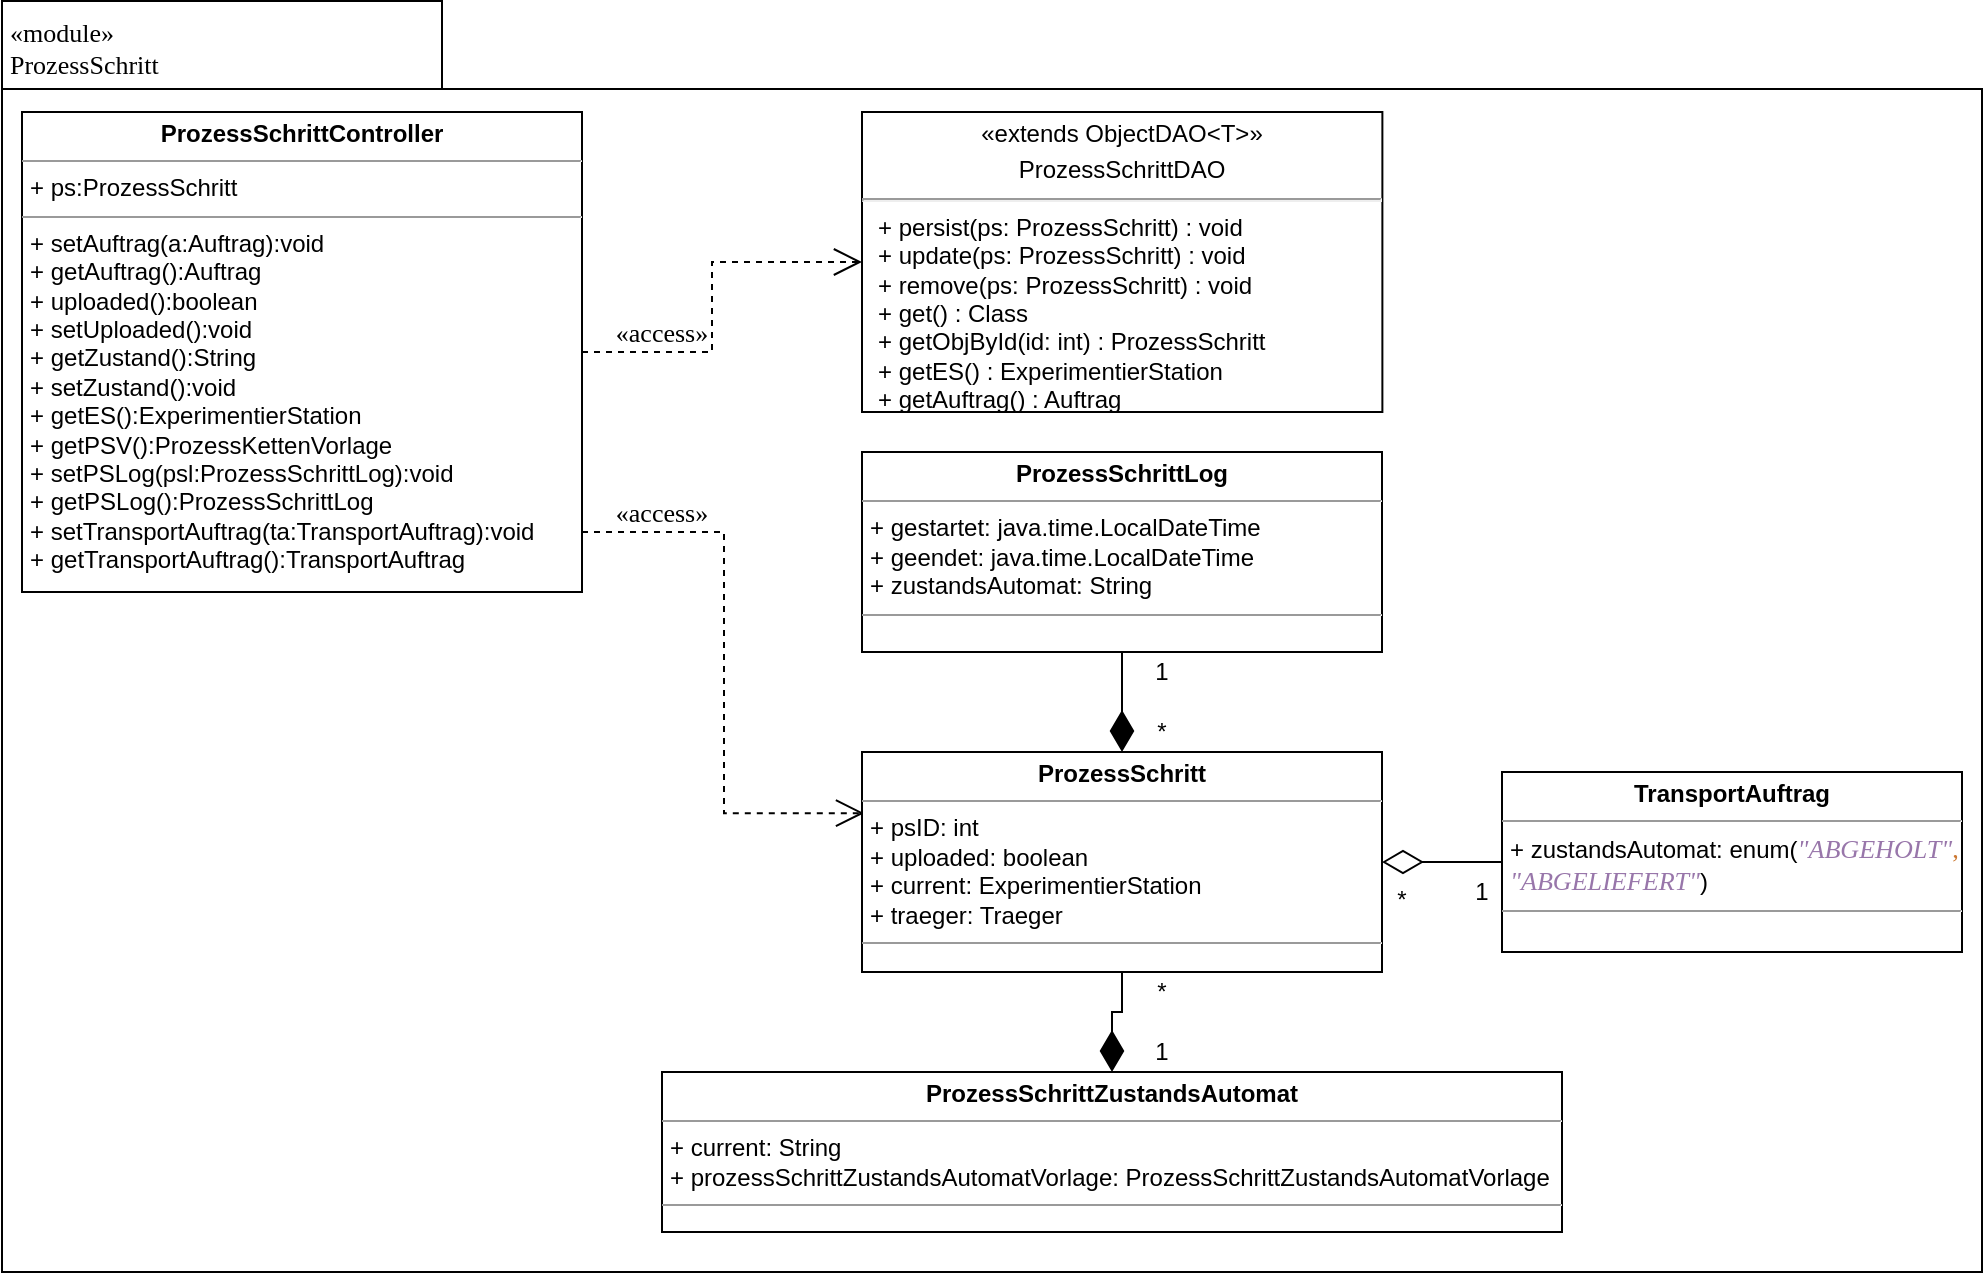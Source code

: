 <mxfile version="12.4.3" type="device" pages="1"><diagram name="Page-1" id="b5b7bab2-c9e2-2cf4-8b2a-24fd1a2a6d21"><mxGraphModel dx="1422" dy="772" grid="1" gridSize="10" guides="1" tooltips="1" connect="1" arrows="1" fold="1" page="1" pageScale="1" pageWidth="827" pageHeight="1169" background="#ffffff" math="0" shadow="0"><root><mxCell id="0"/><mxCell id="1" parent="0"/><mxCell id="6e0c8c40b5770093-72" value="" style="shape=folder;fontStyle=1;spacingTop=10;tabWidth=220;tabHeight=44;tabPosition=left;html=1;rounded=0;shadow=0;comic=0;labelBackgroundColor=none;strokeWidth=1;fillColor=none;fontFamily=Verdana;fontSize=10;align=center;" parent="1" vertex="1"><mxGeometry x="330" y="114.5" width="990" height="635.5" as="geometry"/></mxCell><mxCell id="7oXmfgp09C73DO8nsjmU-13" value="&lt;font style=&quot;font-size: 13px&quot;&gt;«module»&lt;br&gt;ProzessSchritt&lt;/font&gt;" style="text;html=1;align=left;verticalAlign=top;spacingTop=-4;fontSize=10;fontFamily=Verdana" vertex="1" parent="1"><mxGeometry x="331.71" y="120" width="163.5" height="15.5" as="geometry"/></mxCell><mxCell id="7oXmfgp09C73DO8nsjmU-185" style="edgeStyle=orthogonalEdgeStyle;rounded=0;orthogonalLoop=1;jettySize=auto;html=1;dashed=1;endSize=12;endArrow=open;endFill=0;" edge="1" parent="1" source="7oXmfgp09C73DO8nsjmU-32" target="7oXmfgp09C73DO8nsjmU-64"><mxGeometry relative="1" as="geometry"/></mxCell><mxCell id="7oXmfgp09C73DO8nsjmU-186" style="edgeStyle=orthogonalEdgeStyle;rounded=0;orthogonalLoop=1;jettySize=auto;html=1;entryX=0.004;entryY=0.278;entryDx=0;entryDy=0;entryPerimeter=0;dashed=1;endArrow=open;endFill=0;endSize=12;" edge="1" parent="1" source="7oXmfgp09C73DO8nsjmU-32" target="7oXmfgp09C73DO8nsjmU-123"><mxGeometry relative="1" as="geometry"><Array as="points"><mxPoint x="691" y="380"/><mxPoint x="691" y="521"/></Array></mxGeometry></mxCell><mxCell id="7oXmfgp09C73DO8nsjmU-32" value="&lt;p style=&quot;margin: 0px ; margin-top: 4px ; text-align: center&quot;&gt;&lt;b&gt;ProzessSchrittController&lt;/b&gt;&lt;/p&gt;&lt;hr size=&quot;1&quot;&gt;&lt;p style=&quot;margin: 0px ; margin-left: 4px&quot;&gt;+ ps:ProzessSchritt&lt;/p&gt;&lt;hr size=&quot;1&quot;&gt;&lt;p style=&quot;margin: 0px ; margin-left: 4px&quot;&gt;+ setAuftrag(a:Auftrag):void&lt;/p&gt;&lt;p style=&quot;margin: 0px ; margin-left: 4px&quot;&gt;+ getAuftrag():Auftrag&lt;/p&gt;&lt;p style=&quot;margin: 0px ; margin-left: 4px&quot;&gt;+ uploaded():boolean&lt;/p&gt;&lt;p style=&quot;margin: 0px 0px 0px 4px&quot;&gt;+ setUploaded():void&lt;/p&gt;&lt;p style=&quot;margin: 0px ; margin-left: 4px&quot;&gt;+ getZustand():String&lt;/p&gt;&lt;p style=&quot;margin: 0px ; margin-left: 4px&quot;&gt;+ setZustand():void&lt;/p&gt;&lt;p style=&quot;margin: 0px ; margin-left: 4px&quot;&gt;+ getES():ExperimentierStation&lt;/p&gt;&lt;p style=&quot;margin: 0px ; margin-left: 4px&quot;&gt;+ getPSV():ProzessKettenVorlage&lt;/p&gt;&lt;p style=&quot;margin: 0px ; margin-left: 4px&quot;&gt;+ setPSLog(psl:ProzessSchrittLog):void&lt;/p&gt;&lt;p style=&quot;margin: 0px ; margin-left: 4px&quot;&gt;+ getPSLog():ProzessSchrittLog&lt;/p&gt;&lt;p style=&quot;margin: 0px ; margin-left: 4px&quot;&gt;+ setTransportAuftrag(ta:TransportAuftrag):void&lt;/p&gt;&lt;p style=&quot;margin: 0px ; margin-left: 4px&quot;&gt;+ getTransportAuftrag():TransportAuftrag&lt;/p&gt;&lt;p style=&quot;margin: 0px ; margin-left: 4px&quot;&gt;&lt;br&gt;&lt;/p&gt;" style="verticalAlign=top;align=left;overflow=fill;fontSize=12;fontFamily=Helvetica;html=1;" vertex="1" parent="1"><mxGeometry x="340" y="170" width="280" height="240" as="geometry"/></mxCell><mxCell id="7oXmfgp09C73DO8nsjmU-64" value="&lt;p style=&quot;margin: 4px 0px 0px ; text-align: center&quot;&gt;«extends ObjectDAO&amp;lt;T&amp;gt;»&lt;/p&gt;&lt;p style=&quot;margin: 4px 0px 0px ; text-align: center&quot;&gt;ProzessSchrittDAO&lt;/p&gt;&lt;hr&gt;&lt;p style=&quot;margin: 0px ; margin-left: 8px&quot;&gt;&lt;span&gt;+ persist(ps: ProzessSchritt) : void&lt;/span&gt;&lt;br&gt;&lt;/p&gt;&lt;p style=&quot;margin: 0px ; margin-left: 8px&quot;&gt;+ update(ps: ProzessSchritt) : void&lt;/p&gt;&lt;p style=&quot;margin: 0px ; margin-left: 8px&quot;&gt;+ remove(ps: ProzessSchritt) : void&lt;/p&gt;&lt;p style=&quot;margin: 0px ; margin-left: 8px&quot;&gt;+ get() : Class&lt;/p&gt;&lt;p style=&quot;margin: 0px ; margin-left: 8px&quot;&gt;+ getObjById(id: int) : ProzessSchritt&lt;/p&gt;&lt;p style=&quot;margin: 0px ; margin-left: 8px&quot;&gt;+ getES() : ExperimentierStation&lt;/p&gt;&lt;p style=&quot;margin: 0px ; margin-left: 8px&quot;&gt;+ getAuftrag() : Auftrag&lt;/p&gt;&lt;p style=&quot;margin: 0px ; margin-left: 8px&quot;&gt;&lt;br&gt;&lt;/p&gt;" style="verticalAlign=top;align=left;overflow=fill;fontSize=12;fontFamily=Helvetica;html=1;" vertex="1" parent="1"><mxGeometry x="760" y="170" width="260.19" height="150" as="geometry"/></mxCell><mxCell id="7oXmfgp09C73DO8nsjmU-101" style="edgeStyle=orthogonalEdgeStyle;rounded=0;orthogonalLoop=1;jettySize=auto;html=1;entryX=1;entryY=0.5;entryDx=0;entryDy=0;endArrow=diamondThin;endFill=0;endSize=18;" edge="1" parent="1" source="7oXmfgp09C73DO8nsjmU-102" target="7oXmfgp09C73DO8nsjmU-123"><mxGeometry relative="1" as="geometry"/></mxCell><mxCell id="7oXmfgp09C73DO8nsjmU-102" value="&lt;p style=&quot;margin: 0px ; margin-top: 4px ; text-align: center&quot;&gt;&lt;b&gt;TransportAuftrag&lt;/b&gt;&lt;/p&gt;&lt;hr size=&quot;1&quot;&gt;&lt;p style=&quot;margin: 0px ; margin-left: 4px&quot;&gt;+ zustandsAutomat: enum(&lt;span style=&quot;font-family: &amp;#34;consolas&amp;#34; ; font-size: 9.8pt ; color: rgb(152 , 118 , 170) ; font-style: italic&quot;&gt;&quot;ABGEHOLT&quot;&lt;/span&gt;&lt;span style=&quot;font-family: &amp;#34;consolas&amp;#34; ; font-size: 9.8pt ; color: rgb(204 , 120 , 50)&quot;&gt;,&lt;/span&gt;&lt;/p&gt;&lt;p style=&quot;margin: 0px ; margin-left: 4px&quot;&gt;&lt;span style=&quot;font-family: &amp;#34;consolas&amp;#34; ; font-size: 9.8pt ; color: rgb(152 , 118 , 170) ; font-style: italic&quot;&gt;&quot;ABGELIEFERT&quot;&lt;/span&gt;&lt;span&gt;)&lt;/span&gt;&lt;/p&gt;&lt;hr size=&quot;1&quot;&gt;&lt;p style=&quot;margin: 0px ; margin-left: 4px&quot;&gt;&lt;br&gt;&lt;/p&gt;" style="verticalAlign=top;align=left;overflow=fill;fontSize=12;fontFamily=Helvetica;html=1;" vertex="1" parent="1"><mxGeometry x="1080" y="500" width="230" height="90" as="geometry"/></mxCell><mxCell id="7oXmfgp09C73DO8nsjmU-113" value="&lt;p style=&quot;margin: 0px ; margin-top: 4px ; text-align: center&quot;&gt;&lt;b&gt;ProzessSchrittZustandsAutomat&lt;/b&gt;&lt;br&gt;&lt;/p&gt;&lt;hr size=&quot;1&quot;&gt;&lt;p style=&quot;margin: 0px ; margin-left: 4px&quot;&gt;+ current: String&lt;/p&gt;&lt;p style=&quot;margin: 0px ; margin-left: 4px&quot;&gt;+ prozessSchrittZustandsAutomatVorlage: ProzessSchrittZustandsAutomatVorlage&lt;/p&gt;&lt;hr size=&quot;1&quot;&gt;&lt;p style=&quot;margin: 0px ; margin-left: 4px&quot;&gt;&lt;br&gt;&lt;/p&gt;" style="verticalAlign=top;align=left;overflow=fill;fontSize=12;fontFamily=Helvetica;html=1;" vertex="1" parent="1"><mxGeometry x="660" y="650" width="450" height="80" as="geometry"/></mxCell><mxCell id="7oXmfgp09C73DO8nsjmU-119" style="edgeStyle=orthogonalEdgeStyle;rounded=0;orthogonalLoop=1;jettySize=auto;html=1;endArrow=diamondThin;endFill=1;endSize=18;" edge="1" parent="1" source="7oXmfgp09C73DO8nsjmU-120" target="7oXmfgp09C73DO8nsjmU-123"><mxGeometry relative="1" as="geometry"/></mxCell><mxCell id="7oXmfgp09C73DO8nsjmU-120" value="&lt;p style=&quot;margin: 0px ; margin-top: 4px ; text-align: center&quot;&gt;&lt;b&gt;ProzessSchrittLog&lt;/b&gt;&lt;br&gt;&lt;/p&gt;&lt;hr size=&quot;1&quot;&gt;&lt;p style=&quot;margin: 0px ; margin-left: 4px&quot;&gt;+ gestartet: java.time.LocalDateTime&lt;br&gt;&lt;/p&gt;&lt;p style=&quot;margin: 0px ; margin-left: 4px&quot;&gt;+ geendet: java.time.LocalDateTime&lt;/p&gt;&lt;p style=&quot;margin: 0px ; margin-left: 4px&quot;&gt;+ zustandsAutomat: String&lt;/p&gt;&lt;hr size=&quot;1&quot;&gt;&lt;p style=&quot;margin: 0px ; margin-left: 4px&quot;&gt;&lt;br&gt;&lt;/p&gt;" style="verticalAlign=top;align=left;overflow=fill;fontSize=12;fontFamily=Helvetica;html=1;" vertex="1" parent="1"><mxGeometry x="760" y="340" width="260" height="100" as="geometry"/></mxCell><mxCell id="7oXmfgp09C73DO8nsjmU-121" style="edgeStyle=orthogonalEdgeStyle;rounded=0;orthogonalLoop=1;jettySize=auto;html=1;endArrow=diamondThin;endFill=1;endSize=18;" edge="1" parent="1" source="7oXmfgp09C73DO8nsjmU-123" target="7oXmfgp09C73DO8nsjmU-113"><mxGeometry relative="1" as="geometry"/></mxCell><mxCell id="7oXmfgp09C73DO8nsjmU-123" value="&lt;p style=&quot;margin: 0px ; margin-top: 4px ; text-align: center&quot;&gt;&lt;b&gt;ProzessSchritt&lt;/b&gt;&lt;br&gt;&lt;/p&gt;&lt;hr size=&quot;1&quot;&gt;&lt;p style=&quot;margin: 0px ; margin-left: 4px&quot;&gt;+ psID: int&lt;br&gt;&lt;/p&gt;&lt;p style=&quot;margin: 0px ; margin-left: 4px&quot;&gt;+ uploaded: boolean&lt;/p&gt;&lt;p style=&quot;margin: 0px ; margin-left: 4px&quot;&gt;+ current: ExperimentierStation&lt;/p&gt;&lt;p style=&quot;margin: 0px ; margin-left: 4px&quot;&gt;+ traeger: Traeger&lt;/p&gt;&lt;hr size=&quot;1&quot;&gt;&lt;p style=&quot;margin: 0px ; margin-left: 4px&quot;&gt;&lt;br&gt;&lt;/p&gt;" style="verticalAlign=top;align=left;overflow=fill;fontSize=12;fontFamily=Helvetica;html=1;" vertex="1" parent="1"><mxGeometry x="760" y="490" width="260" height="110" as="geometry"/></mxCell><mxCell id="7oXmfgp09C73DO8nsjmU-154" value="1" style="text;html=1;strokeColor=none;fillColor=none;align=center;verticalAlign=middle;whiteSpace=wrap;rounded=0;" vertex="1" parent="1"><mxGeometry x="1050" y="550" width="40" height="20" as="geometry"/></mxCell><mxCell id="7oXmfgp09C73DO8nsjmU-155" value="*" style="text;html=1;strokeColor=none;fillColor=none;align=center;verticalAlign=middle;whiteSpace=wrap;rounded=0;" vertex="1" parent="1"><mxGeometry x="1010" y="554.07" width="40" height="20" as="geometry"/></mxCell><mxCell id="7oXmfgp09C73DO8nsjmU-156" value="1" style="text;html=1;strokeColor=none;fillColor=none;align=center;verticalAlign=middle;whiteSpace=wrap;rounded=0;" vertex="1" parent="1"><mxGeometry x="890" y="630" width="40" height="20" as="geometry"/></mxCell><mxCell id="7oXmfgp09C73DO8nsjmU-157" value="*" style="text;html=1;strokeColor=none;fillColor=none;align=center;verticalAlign=middle;whiteSpace=wrap;rounded=0;" vertex="1" parent="1"><mxGeometry x="890" y="600" width="40" height="20" as="geometry"/></mxCell><mxCell id="7oXmfgp09C73DO8nsjmU-182" value="*" style="text;html=1;strokeColor=none;fillColor=none;align=center;verticalAlign=middle;whiteSpace=wrap;rounded=0;" vertex="1" parent="1"><mxGeometry x="890" y="470" width="40" height="20" as="geometry"/></mxCell><mxCell id="7oXmfgp09C73DO8nsjmU-183" value="1" style="text;html=1;strokeColor=none;fillColor=none;align=center;verticalAlign=middle;whiteSpace=wrap;rounded=0;" vertex="1" parent="1"><mxGeometry x="890" y="440" width="40" height="20" as="geometry"/></mxCell><mxCell id="7oXmfgp09C73DO8nsjmU-187" value="&lt;span style=&quot;font-family: &amp;#34;verdana&amp;#34; ; font-size: 13px ; text-align: left ; white-space: nowrap&quot;&gt;«access»&lt;/span&gt;" style="text;html=1;strokeColor=none;fillColor=none;align=center;verticalAlign=middle;whiteSpace=wrap;rounded=0;" vertex="1" parent="1"><mxGeometry x="640" y="360" width="40" height="20" as="geometry"/></mxCell><mxCell id="7oXmfgp09C73DO8nsjmU-188" value="&lt;span style=&quot;font-family: &amp;#34;verdana&amp;#34; ; font-size: 13px ; text-align: left ; white-space: nowrap&quot;&gt;«access»&lt;/span&gt;" style="text;html=1;strokeColor=none;fillColor=none;align=center;verticalAlign=middle;whiteSpace=wrap;rounded=0;" vertex="1" parent="1"><mxGeometry x="640" y="270" width="40" height="20" as="geometry"/></mxCell></root></mxGraphModel></diagram></mxfile>